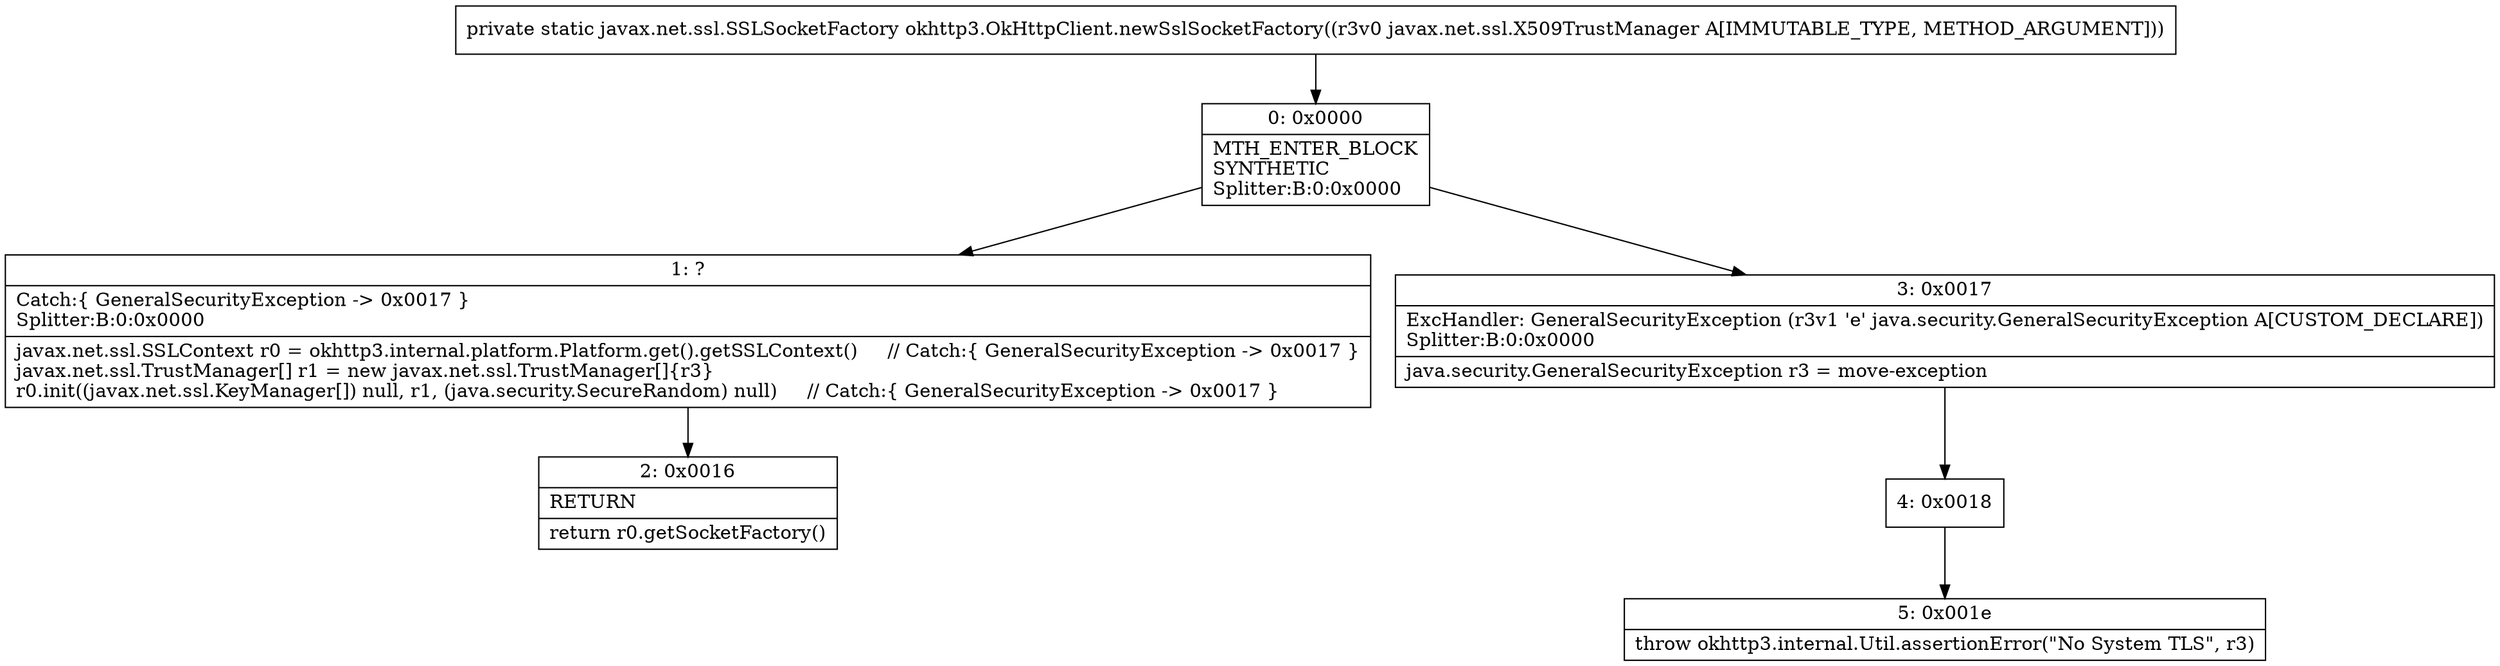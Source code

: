 digraph "CFG forokhttp3.OkHttpClient.newSslSocketFactory(Ljavax\/net\/ssl\/X509TrustManager;)Ljavax\/net\/ssl\/SSLSocketFactory;" {
Node_0 [shape=record,label="{0\:\ 0x0000|MTH_ENTER_BLOCK\lSYNTHETIC\lSplitter:B:0:0x0000\l}"];
Node_1 [shape=record,label="{1\:\ ?|Catch:\{ GeneralSecurityException \-\> 0x0017 \}\lSplitter:B:0:0x0000\l|javax.net.ssl.SSLContext r0 = okhttp3.internal.platform.Platform.get().getSSLContext()     \/\/ Catch:\{ GeneralSecurityException \-\> 0x0017 \}\ljavax.net.ssl.TrustManager[] r1 = new javax.net.ssl.TrustManager[]\{r3\}\lr0.init((javax.net.ssl.KeyManager[]) null, r1, (java.security.SecureRandom) null)     \/\/ Catch:\{ GeneralSecurityException \-\> 0x0017 \}\l}"];
Node_2 [shape=record,label="{2\:\ 0x0016|RETURN\l|return r0.getSocketFactory()\l}"];
Node_3 [shape=record,label="{3\:\ 0x0017|ExcHandler: GeneralSecurityException (r3v1 'e' java.security.GeneralSecurityException A[CUSTOM_DECLARE])\lSplitter:B:0:0x0000\l|java.security.GeneralSecurityException r3 = move\-exception\l}"];
Node_4 [shape=record,label="{4\:\ 0x0018}"];
Node_5 [shape=record,label="{5\:\ 0x001e|throw okhttp3.internal.Util.assertionError(\"No System TLS\", r3)\l}"];
MethodNode[shape=record,label="{private static javax.net.ssl.SSLSocketFactory okhttp3.OkHttpClient.newSslSocketFactory((r3v0 javax.net.ssl.X509TrustManager A[IMMUTABLE_TYPE, METHOD_ARGUMENT])) }"];
MethodNode -> Node_0;
Node_0 -> Node_1;
Node_0 -> Node_3;
Node_1 -> Node_2;
Node_3 -> Node_4;
Node_4 -> Node_5;
}

